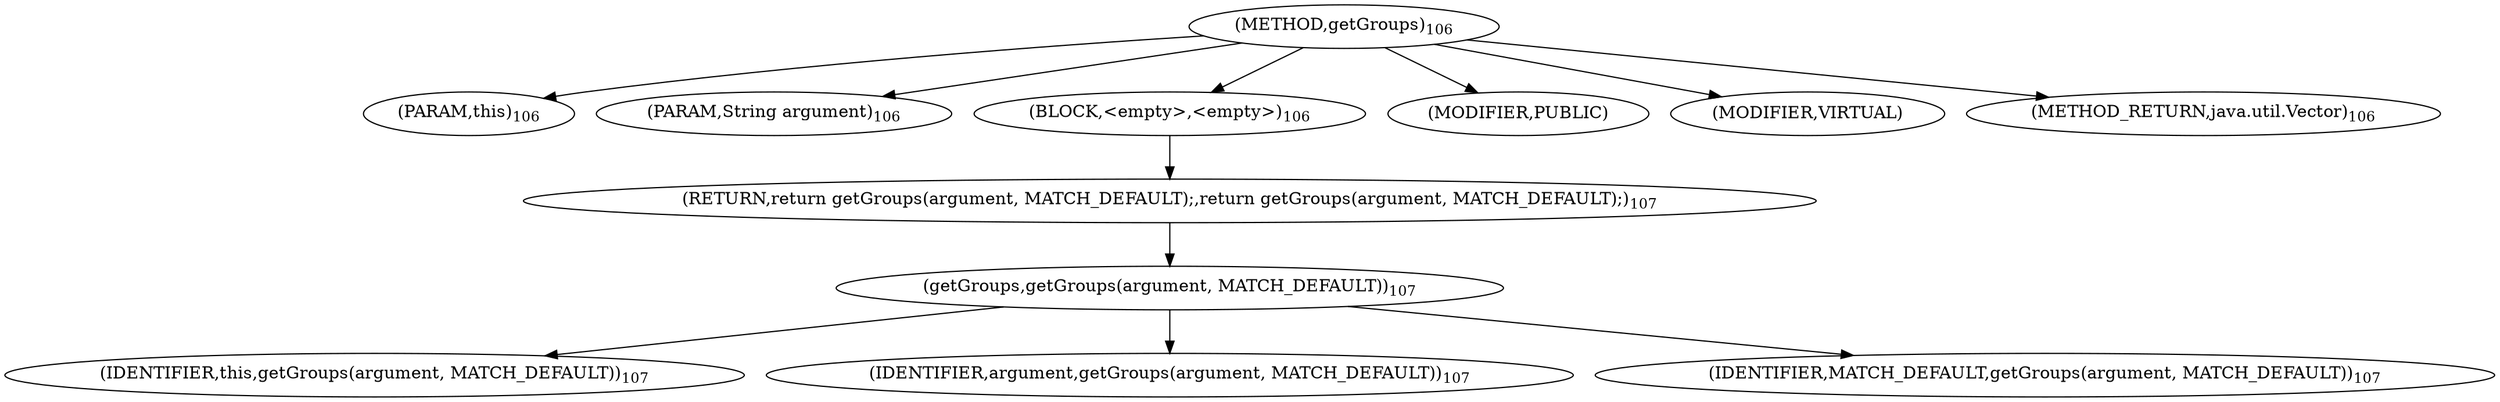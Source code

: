 digraph "getGroups" {  
"137" [label = <(METHOD,getGroups)<SUB>106</SUB>> ]
"15" [label = <(PARAM,this)<SUB>106</SUB>> ]
"138" [label = <(PARAM,String argument)<SUB>106</SUB>> ]
"139" [label = <(BLOCK,&lt;empty&gt;,&lt;empty&gt;)<SUB>106</SUB>> ]
"140" [label = <(RETURN,return getGroups(argument, MATCH_DEFAULT);,return getGroups(argument, MATCH_DEFAULT);)<SUB>107</SUB>> ]
"141" [label = <(getGroups,getGroups(argument, MATCH_DEFAULT))<SUB>107</SUB>> ]
"14" [label = <(IDENTIFIER,this,getGroups(argument, MATCH_DEFAULT))<SUB>107</SUB>> ]
"142" [label = <(IDENTIFIER,argument,getGroups(argument, MATCH_DEFAULT))<SUB>107</SUB>> ]
"143" [label = <(IDENTIFIER,MATCH_DEFAULT,getGroups(argument, MATCH_DEFAULT))<SUB>107</SUB>> ]
"144" [label = <(MODIFIER,PUBLIC)> ]
"145" [label = <(MODIFIER,VIRTUAL)> ]
"146" [label = <(METHOD_RETURN,java.util.Vector)<SUB>106</SUB>> ]
  "137" -> "15" 
  "137" -> "138" 
  "137" -> "139" 
  "137" -> "144" 
  "137" -> "145" 
  "137" -> "146" 
  "139" -> "140" 
  "140" -> "141" 
  "141" -> "14" 
  "141" -> "142" 
  "141" -> "143" 
}
